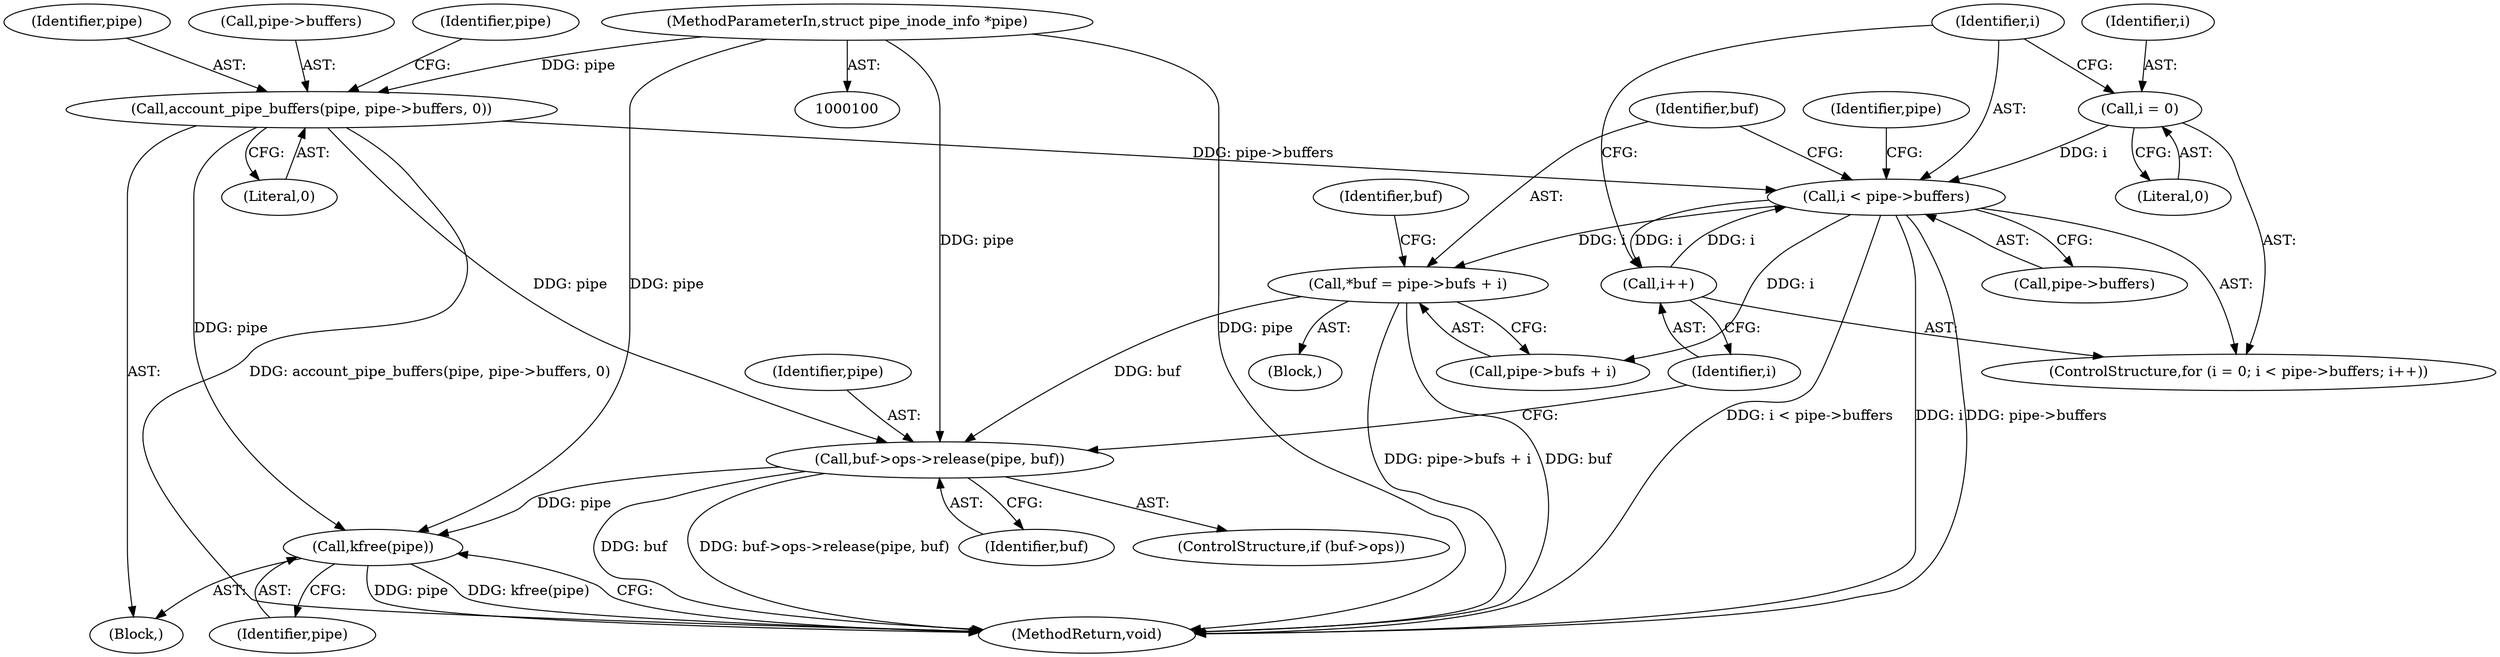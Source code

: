 digraph "0_linux_759c01142a5d0f364a462346168a56de28a80f52_0@API" {
"1000153" [label="(Call,kfree(pipe))"];
"1000104" [label="(Call,account_pipe_buffers(pipe, pipe->buffers, 0))"];
"1000101" [label="(MethodParameterIn,struct pipe_inode_info *pipe)"];
"1000138" [label="(Call,buf->ops->release(pipe, buf))"];
"1000127" [label="(Call,*buf = pipe->bufs + i)"];
"1000118" [label="(Call,i < pipe->buffers)"];
"1000115" [label="(Call,i = 0)"];
"1000123" [label="(Call,i++)"];
"1000118" [label="(Call,i < pipe->buffers)"];
"1000125" [label="(Block,)"];
"1000134" [label="(ControlStructure,if (buf->ops))"];
"1000119" [label="(Identifier,i)"];
"1000155" [label="(MethodReturn,void)"];
"1000114" [label="(ControlStructure,for (i = 0; i < pipe->buffers; i++))"];
"1000127" [label="(Call,*buf = pipe->bufs + i)"];
"1000115" [label="(Call,i = 0)"];
"1000120" [label="(Call,pipe->buffers)"];
"1000117" [label="(Literal,0)"];
"1000123" [label="(Call,i++)"];
"1000139" [label="(Identifier,pipe)"];
"1000136" [label="(Identifier,buf)"];
"1000124" [label="(Identifier,i)"];
"1000154" [label="(Identifier,pipe)"];
"1000143" [label="(Identifier,pipe)"];
"1000105" [label="(Identifier,pipe)"];
"1000101" [label="(MethodParameterIn,struct pipe_inode_info *pipe)"];
"1000104" [label="(Call,account_pipe_buffers(pipe, pipe->buffers, 0))"];
"1000116" [label="(Identifier,i)"];
"1000109" [label="(Literal,0)"];
"1000138" [label="(Call,buf->ops->release(pipe, buf))"];
"1000106" [label="(Call,pipe->buffers)"];
"1000102" [label="(Block,)"];
"1000129" [label="(Call,pipe->bufs + i)"];
"1000112" [label="(Identifier,pipe)"];
"1000140" [label="(Identifier,buf)"];
"1000128" [label="(Identifier,buf)"];
"1000153" [label="(Call,kfree(pipe))"];
"1000153" -> "1000102"  [label="AST: "];
"1000153" -> "1000154"  [label="CFG: "];
"1000154" -> "1000153"  [label="AST: "];
"1000155" -> "1000153"  [label="CFG: "];
"1000153" -> "1000155"  [label="DDG: pipe"];
"1000153" -> "1000155"  [label="DDG: kfree(pipe)"];
"1000104" -> "1000153"  [label="DDG: pipe"];
"1000138" -> "1000153"  [label="DDG: pipe"];
"1000101" -> "1000153"  [label="DDG: pipe"];
"1000104" -> "1000102"  [label="AST: "];
"1000104" -> "1000109"  [label="CFG: "];
"1000105" -> "1000104"  [label="AST: "];
"1000106" -> "1000104"  [label="AST: "];
"1000109" -> "1000104"  [label="AST: "];
"1000112" -> "1000104"  [label="CFG: "];
"1000104" -> "1000155"  [label="DDG: account_pipe_buffers(pipe, pipe->buffers, 0)"];
"1000101" -> "1000104"  [label="DDG: pipe"];
"1000104" -> "1000118"  [label="DDG: pipe->buffers"];
"1000104" -> "1000138"  [label="DDG: pipe"];
"1000101" -> "1000100"  [label="AST: "];
"1000101" -> "1000155"  [label="DDG: pipe"];
"1000101" -> "1000138"  [label="DDG: pipe"];
"1000138" -> "1000134"  [label="AST: "];
"1000138" -> "1000140"  [label="CFG: "];
"1000139" -> "1000138"  [label="AST: "];
"1000140" -> "1000138"  [label="AST: "];
"1000124" -> "1000138"  [label="CFG: "];
"1000138" -> "1000155"  [label="DDG: buf"];
"1000138" -> "1000155"  [label="DDG: buf->ops->release(pipe, buf)"];
"1000127" -> "1000138"  [label="DDG: buf"];
"1000127" -> "1000125"  [label="AST: "];
"1000127" -> "1000129"  [label="CFG: "];
"1000128" -> "1000127"  [label="AST: "];
"1000129" -> "1000127"  [label="AST: "];
"1000136" -> "1000127"  [label="CFG: "];
"1000127" -> "1000155"  [label="DDG: pipe->bufs + i"];
"1000127" -> "1000155"  [label="DDG: buf"];
"1000118" -> "1000127"  [label="DDG: i"];
"1000118" -> "1000114"  [label="AST: "];
"1000118" -> "1000120"  [label="CFG: "];
"1000119" -> "1000118"  [label="AST: "];
"1000120" -> "1000118"  [label="AST: "];
"1000128" -> "1000118"  [label="CFG: "];
"1000143" -> "1000118"  [label="CFG: "];
"1000118" -> "1000155"  [label="DDG: i < pipe->buffers"];
"1000118" -> "1000155"  [label="DDG: i"];
"1000118" -> "1000155"  [label="DDG: pipe->buffers"];
"1000115" -> "1000118"  [label="DDG: i"];
"1000123" -> "1000118"  [label="DDG: i"];
"1000118" -> "1000123"  [label="DDG: i"];
"1000118" -> "1000129"  [label="DDG: i"];
"1000115" -> "1000114"  [label="AST: "];
"1000115" -> "1000117"  [label="CFG: "];
"1000116" -> "1000115"  [label="AST: "];
"1000117" -> "1000115"  [label="AST: "];
"1000119" -> "1000115"  [label="CFG: "];
"1000123" -> "1000114"  [label="AST: "];
"1000123" -> "1000124"  [label="CFG: "];
"1000124" -> "1000123"  [label="AST: "];
"1000119" -> "1000123"  [label="CFG: "];
}
